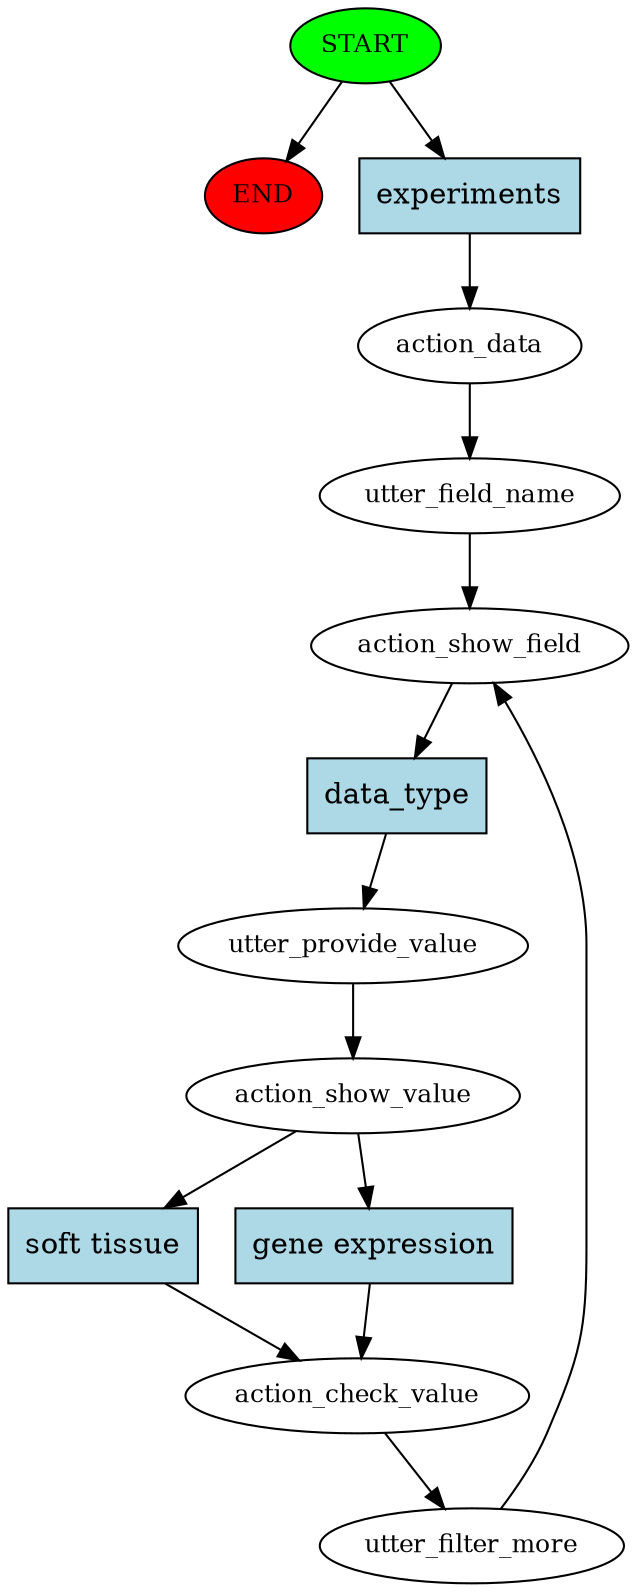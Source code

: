 digraph  {
0 [class="start active", fillcolor=green, fontsize=12, label=START, style=filled];
"-1" [class=end, fillcolor=red, fontsize=12, label=END, style=filled];
1 [class=active, fontsize=12, label=action_data];
2 [class=active, fontsize=12, label=utter_field_name];
3 [class=active, fontsize=12, label=action_show_field];
4 [class=active, fontsize=12, label=utter_provide_value];
5 [class=active, fontsize=12, label=action_show_value];
6 [class=active, fontsize=12, label=action_check_value];
7 [class="active dashed", fontsize=12, label=utter_filter_more];
13 [class="intent active", fillcolor=lightblue, label=experiments, shape=rect, style=filled];
14 [class="intent active", fillcolor=lightblue, label=data_type, shape=rect, style=filled];
15 [class="intent active", fillcolor=lightblue, label="soft tissue", shape=rect, style=filled];
16 [class="intent active", fillcolor=lightblue, label="gene expression", shape=rect, style=filled];
0 -> "-1"  [class="", key=NONE, label=""];
0 -> 13  [class=active, key=0];
1 -> 2  [class=active, key=NONE, label=""];
2 -> 3  [class=active, key=NONE, label=""];
3 -> 14  [class=active, key=0];
4 -> 5  [class=active, key=NONE, label=""];
5 -> 15  [class=active, key=0];
5 -> 16  [class=active, key=0];
6 -> 7  [class=active, key=NONE, label=""];
7 -> 3  [class=active, key=NONE, label=""];
13 -> 1  [class=active, key=0];
14 -> 4  [class=active, key=0];
15 -> 6  [class=active, key=0];
16 -> 6  [class=active, key=0];
}
